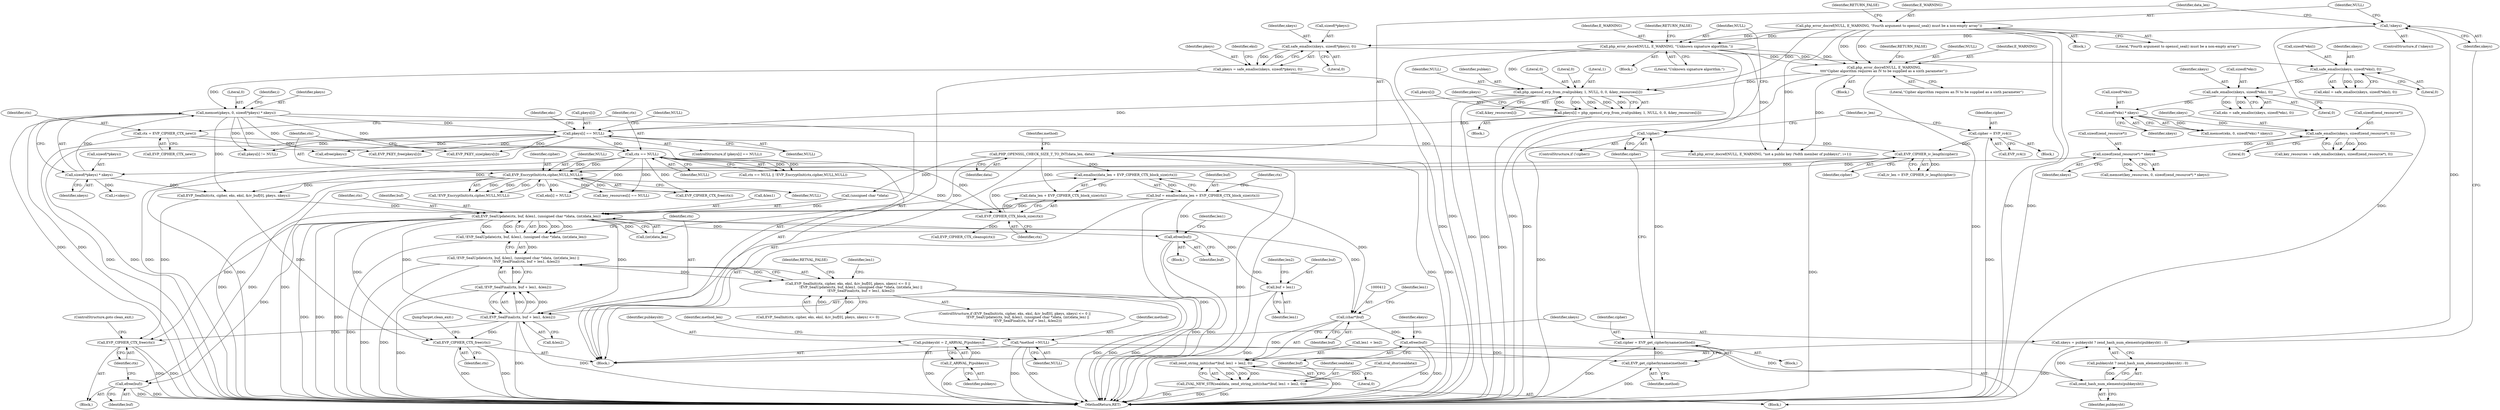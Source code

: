 digraph "0_php_73cabfedf519298e1a11192699f44d53c529315e@API" {
"1000349" [label="(Call,emalloc(data_len + EVP_CIPHER_CTX_block_size(ctx)))"];
"1000185" [label="(Call,PHP_OPENSSL_CHECK_SIZE_T_TO_INT(data_len, data))"];
"1000352" [label="(Call,EVP_CIPHER_CTX_block_size(ctx))"];
"1000333" [label="(Call,ctx == NULL)"];
"1000328" [label="(Call,ctx = EVP_CIPHER_CTX_new())"];
"1000299" [label="(Call,pkeys[i] == NULL)"];
"1000284" [label="(Call,pkeys[i] = php_openssl_evp_from_zval(pubkey, 1, NULL, 0, 0, &key_resources[i]))"];
"1000288" [label="(Call,php_openssl_evp_from_zval(pubkey, 1, NULL, 0, 0, &key_resources[i]))"];
"1000199" [label="(Call,php_error_docref(NULL, E_WARNING, \"Unknown signature algorithm.\"))"];
"1000180" [label="(Call,php_error_docref(NULL, E_WARNING, \"Fourth argument to openssl_seal() must be a non-empty array\"))"];
"1000221" [label="(Call,php_error_docref(NULL, E_WARNING,\n\t\t\t\t\"Cipher algorithm requires an IV to be supplied as a sixth parameter\"))"];
"1000272" [label="(Call,memset(pkeys, 0, sizeof(*pkeys) * nkeys))"];
"1000226" [label="(Call,pkeys = safe_emalloc(nkeys, sizeof(*pkeys), 0))"];
"1000228" [label="(Call,safe_emalloc(nkeys, sizeof(*pkeys), 0))"];
"1000177" [label="(Call,!nkeys)"];
"1000169" [label="(Call,nkeys = pubkeysht ? zend_hash_num_elements(pubkeysht) : 0)"];
"1000173" [label="(Call,zend_hash_num_elements(pubkeysht))"];
"1000165" [label="(Call,pubkeysht = Z_ARRVAL_P(pubkeys))"];
"1000167" [label="(Call,Z_ARRVAL_P(pubkeys))"];
"1000275" [label="(Call,sizeof(*pkeys) * nkeys)"];
"1000268" [label="(Call,sizeof(zend_resource*) * nkeys)"];
"1000260" [label="(Call,safe_emalloc(nkeys, sizeof(zend_resource*), 0))"];
"1000253" [label="(Call,sizeof(*eks) * nkeys)"];
"1000244" [label="(Call,safe_emalloc(nkeys, sizeof(*eks), 0))"];
"1000236" [label="(Call,safe_emalloc(nkeys, sizeof(*eksl), 0))"];
"1000337" [label="(Call,EVP_EncryptInit(ctx,cipher,NULL,NULL))"];
"1000211" [label="(Call,EVP_CIPHER_iv_length(cipher))"];
"1000206" [label="(Call,cipher = EVP_rc4())"];
"1000196" [label="(Call,!cipher)"];
"1000191" [label="(Call,cipher = EVP_get_cipherbyname(method))"];
"1000193" [label="(Call,EVP_get_cipherbyname(method))"];
"1000132" [label="(Call,*method =NULL)"];
"1000347" [label="(Call,buf = emalloc(data_len + EVP_CIPHER_CTX_block_size(ctx)))"];
"1000373" [label="(Call,EVP_SealUpdate(ctx, buf, &len1, (unsigned char *)data, (int)data_len))"];
"1000372" [label="(Call,!EVP_SealUpdate(ctx, buf, &len1, (unsigned char *)data, (int)data_len))"];
"1000371" [label="(Call,!EVP_SealUpdate(ctx, buf, &len1, (unsigned char *)data, (int)data_len) ||\n                        !EVP_SealFinal(ctx, buf + len1, &len2))"];
"1000357" [label="(Call,EVP_SealInit(ctx, cipher, eks, eksl, &iv_buf[0], pkeys, nkeys) <= 0 ||\n                        !EVP_SealUpdate(ctx, buf, &len1, (unsigned char *)data, (int)data_len) ||\n                        !EVP_SealFinal(ctx, buf + len1, &len2))"];
"1000385" [label="(Call,EVP_SealFinal(ctx, buf + len1, &len2))"];
"1000384" [label="(Call,!EVP_SealFinal(ctx, buf + len1, &len2))"];
"1000396" [label="(Call,EVP_CIPHER_CTX_free(ctx))"];
"1000488" [label="(Call,EVP_CIPHER_CTX_free(ctx))"];
"1000387" [label="(Call,buf + len1)"];
"1000394" [label="(Call,efree(buf))"];
"1000411" [label="(Call,(char*)buf)"];
"1000410" [label="(Call,zend_string_init((char*)buf, len1 + len2, 0))"];
"1000408" [label="(Call,ZVAL_NEW_STR(sealdata, zend_string_init((char*)buf, len1 + len2, 0)))"];
"1000418" [label="(Call,efree(buf))"];
"1000482" [label="(Call,efree(buf))"];
"1000457" [label="(Call,eks[i] = NULL)"];
"1000205" [label="(Block,)"];
"1000333" [label="(Call,ctx == NULL)"];
"1000195" [label="(ControlStructure,if (!cipher))"];
"1000227" [label="(Identifier,pkeys)"];
"1000316" [label="(Identifier,eks)"];
"1000185" [label="(Call,PHP_OPENSSL_CHECK_SIZE_T_TO_INT(data_len, data))"];
"1000387" [label="(Call,buf + len1)"];
"1000169" [label="(Call,nkeys = pubkeysht ? zend_hash_num_elements(pubkeysht) : 0)"];
"1000294" [label="(Call,&key_resources[i])"];
"1000320" [label="(Call,EVP_PKEY_size(pkeys[i]))"];
"1000373" [label="(Call,EVP_SealUpdate(ctx, buf, &len1, (unsigned char *)data, (int)data_len))"];
"1000328" [label="(Call,ctx = EVP_CIPHER_CTX_new())"];
"1000293" [label="(Literal,0)"];
"1000395" [label="(Identifier,buf)"];
"1000413" [label="(Identifier,buf)"];
"1000397" [label="(Identifier,ctx)"];
"1000354" [label="(Call,EVP_CIPHER_CTX_cleanup(ctx))"];
"1000357" [label="(Call,EVP_SealInit(ctx, cipher, eks, eksl, &iv_buf[0], pkeys, nkeys) <= 0 ||\n                        !EVP_SealUpdate(ctx, buf, &len1, (unsigned char *)data, (int)data_len) ||\n                        !EVP_SealFinal(ctx, buf + len1, &len2))"];
"1000284" [label="(Call,pkeys[i] = php_openssl_evp_from_zval(pubkey, 1, NULL, 0, 0, &key_resources[i]))"];
"1000535" [label="(MethodReturn,RET)"];
"1000186" [label="(Identifier,data_len)"];
"1000334" [label="(Identifier,ctx)"];
"1000177" [label="(Call,!nkeys)"];
"1000276" [label="(Call,sizeof(*pkeys))"];
"1000305" [label="(Call,php_error_docref(NULL, E_WARNING, \"not a public key (%dth member of pubkeys)\", i+1))"];
"1000272" [label="(Call,memset(pkeys, 0, sizeof(*pkeys) * nkeys))"];
"1000281" [label="(Identifier,i)"];
"1000374" [label="(Identifier,ctx)"];
"1000410" [label="(Call,zend_string_init((char*)buf, len1 + len2, 0))"];
"1000290" [label="(Literal,1)"];
"1000329" [label="(Identifier,ctx)"];
"1000386" [label="(Identifier,ctx)"];
"1000207" [label="(Identifier,cipher)"];
"1000392" [label="(Block,)"];
"1000291" [label="(Identifier,NULL)"];
"1000384" [label="(Call,!EVP_SealFinal(ctx, buf + len1, &len2))"];
"1000385" [label="(Call,EVP_SealFinal(ctx, buf + len1, &len2))"];
"1000273" [label="(Identifier,pkeys)"];
"1000350" [label="(Call,data_len + EVP_CIPHER_CTX_block_size(ctx))"];
"1000482" [label="(Call,efree(buf))"];
"1000375" [label="(Identifier,buf)"];
"1000191" [label="(Call,cipher = EVP_get_cipherbyname(method))"];
"1000481" [label="(Block,)"];
"1000167" [label="(Call,Z_ARRVAL_P(pubkeys))"];
"1000300" [label="(Call,pkeys[i])"];
"1000488" [label="(Call,EVP_CIPHER_CTX_free(ctx))"];
"1000371" [label="(Call,!EVP_SealUpdate(ctx, buf, &len1, (unsigned char *)data, (int)data_len) ||\n                        !EVP_SealFinal(ctx, buf + len1, &len2))"];
"1000336" [label="(Call,!EVP_EncryptInit(ctx,cipher,NULL,NULL))"];
"1000254" [label="(Call,sizeof(*eks))"];
"1000190" [label="(Block,)"];
"1000193" [label="(Call,EVP_get_cipherbyname(method))"];
"1000182" [label="(Identifier,E_WARNING)"];
"1000176" [label="(ControlStructure,if (!nkeys))"];
"1000203" [label="(Identifier,RETURN_FALSE)"];
"1000253" [label="(Call,sizeof(*eks) * nkeys)"];
"1000390" [label="(Call,&len2)"];
"1000236" [label="(Call,safe_emalloc(nkeys, sizeof(*eksl), 0))"];
"1000211" [label="(Call,EVP_CIPHER_iv_length(cipher))"];
"1000171" [label="(Call,pubkeysht ? zend_hash_num_elements(pubkeysht) : 0)"];
"1000225" [label="(Identifier,RETURN_FALSE)"];
"1000353" [label="(Identifier,ctx)"];
"1000187" [label="(Identifier,data)"];
"1000200" [label="(Identifier,NULL)"];
"1000299" [label="(Call,pkeys[i] == NULL)"];
"1000348" [label="(Identifier,buf)"];
"1000358" [label="(Call,EVP_SealInit(ctx, cipher, eks, eksl, &iv_buf[0], pkeys, nkeys) <= 0)"];
"1000285" [label="(Call,pkeys[i])"];
"1000288" [label="(Call,php_openssl_evp_from_zval(pubkey, 1, NULL, 0, 0, &key_resources[i]))"];
"1000337" [label="(Call,EVP_EncryptInit(ctx,cipher,NULL,NULL))"];
"1000250" [label="(Call,memset(eks, 0, sizeof(*eks) * nkeys))"];
"1000352" [label="(Call,EVP_CIPHER_CTX_block_size(ctx))"];
"1000238" [label="(Call,sizeof(*eksl))"];
"1000222" [label="(Identifier,NULL)"];
"1000221" [label="(Call,php_error_docref(NULL, E_WARNING,\n\t\t\t\t\"Cipher algorithm requires an IV to be supplied as a sixth parameter\"))"];
"1000165" [label="(Call,pubkeysht = Z_ARRVAL_P(pubkeys))"];
"1000341" [label="(Identifier,NULL)"];
"1000199" [label="(Call,php_error_docref(NULL, E_WARNING, \"Unknown signature algorithm.\"))"];
"1000359" [label="(Call,EVP_SealInit(ctx, cipher, eks, eksl, &iv_buf[0], pkeys, nkeys))"];
"1000393" [label="(Identifier,RETVAL_FALSE)"];
"1000194" [label="(Identifier,method)"];
"1000376" [label="(Call,&len1)"];
"1000417" [label="(Literal,0)"];
"1000415" [label="(Identifier,len1)"];
"1000197" [label="(Identifier,cipher)"];
"1000339" [label="(Identifier,cipher)"];
"1000168" [label="(Identifier,pubkeys)"];
"1000268" [label="(Call,sizeof(zend_resource*) * nkeys)"];
"1000306" [label="(Identifier,NULL)"];
"1000372" [label="(Call,!EVP_SealUpdate(ctx, buf, &len1, (unsigned char *)data, (int)data_len))"];
"1000274" [label="(Literal,0)"];
"1000414" [label="(Call,len1 + len2)"];
"1000234" [label="(Call,eksl = safe_emalloc(nkeys, sizeof(*eksl), 0))"];
"1000486" [label="(Identifier,len1)"];
"1000249" [label="(Literal,0)"];
"1000330" [label="(Call,EVP_CIPHER_CTX_new())"];
"1000402" [label="(Identifier,len1)"];
"1000508" [label="(Call,pkeys[i] != NULL)"];
"1000301" [label="(Identifier,pkeys)"];
"1000298" [label="(ControlStructure,if (pkeys[i] == NULL))"];
"1000226" [label="(Call,pkeys = safe_emalloc(nkeys, sizeof(*pkeys), 0))"];
"1000503" [label="(Call,key_resources[i] == NULL)"];
"1000170" [label="(Identifier,nkeys)"];
"1000233" [label="(Literal,0)"];
"1000206" [label="(Call,cipher = EVP_rc4())"];
"1000237" [label="(Identifier,nkeys)"];
"1000389" [label="(Identifier,len1)"];
"1000192" [label="(Identifier,cipher)"];
"1000241" [label="(Literal,0)"];
"1000257" [label="(Identifier,nkeys)"];
"1000209" [label="(Call,iv_len = EVP_CIPHER_iv_length(cipher))"];
"1000265" [label="(Call,memset(key_resources, 0, sizeof(zend_resource*) * nkeys))"];
"1000411" [label="(Call,(char*)buf)"];
"1000235" [label="(Identifier,eksl)"];
"1000408" [label="(Call,ZVAL_NEW_STR(sealdata, zend_string_init((char*)buf, len1 + len2, 0)))"];
"1000180" [label="(Call,php_error_docref(NULL, E_WARNING, \"Fourth argument to openssl_seal() must be a non-empty array\"))"];
"1000181" [label="(Identifier,NULL)"];
"1000262" [label="(Call,sizeof(zend_resource*))"];
"1000244" [label="(Call,safe_emalloc(nkeys, sizeof(*eks), 0))"];
"1000335" [label="(Identifier,NULL)"];
"1000137" [label="(Identifier,method_len)"];
"1000173" [label="(Call,zend_hash_num_elements(pubkeysht))"];
"1000356" [label="(ControlStructure,if (EVP_SealInit(ctx, cipher, eks, eksl, &iv_buf[0], pkeys, nkeys) <= 0 ||\n                        !EVP_SealUpdate(ctx, buf, &len1, (unsigned char *)data, (int)data_len) ||\n                        !EVP_SealFinal(ctx, buf + len1, &len2)))"];
"1000381" [label="(Call,(int)data_len)"];
"1000198" [label="(Block,)"];
"1000343" [label="(Call,EVP_CIPHER_CTX_free(ctx))"];
"1000495" [label="(Call,i<nkeys)"];
"1000105" [label="(Block,)"];
"1000230" [label="(Call,sizeof(*pkeys))"];
"1000338" [label="(Identifier,ctx)"];
"1000347" [label="(Call,buf = emalloc(data_len + EVP_CIPHER_CTX_block_size(ctx)))"];
"1000349" [label="(Call,emalloc(data_len + EVP_CIPHER_CTX_block_size(ctx)))"];
"1000490" [label="(JumpTarget,clean_exit:)"];
"1000210" [label="(Identifier,iv_len)"];
"1000391" [label="(Identifier,len2)"];
"1000279" [label="(Identifier,nkeys)"];
"1000421" [label="(Identifier,ekeys)"];
"1000531" [label="(Call,efree(pkeys))"];
"1000201" [label="(Identifier,E_WARNING)"];
"1000220" [label="(Block,)"];
"1000189" [label="(Identifier,method)"];
"1000269" [label="(Call,sizeof(zend_resource*))"];
"1000260" [label="(Call,safe_emalloc(nkeys, sizeof(zend_resource*), 0))"];
"1000228" [label="(Call,safe_emalloc(nkeys, sizeof(*pkeys), 0))"];
"1000246" [label="(Call,sizeof(*eks))"];
"1000245" [label="(Identifier,nkeys)"];
"1000261" [label="(Identifier,nkeys)"];
"1000340" [label="(Identifier,NULL)"];
"1000208" [label="(Call,EVP_rc4())"];
"1000275" [label="(Call,sizeof(*pkeys) * nkeys)"];
"1000229" [label="(Identifier,nkeys)"];
"1000489" [label="(Identifier,ctx)"];
"1000196" [label="(Call,!cipher)"];
"1000179" [label="(Block,)"];
"1000394" [label="(Call,efree(buf))"];
"1000409" [label="(Identifier,sealdata)"];
"1000224" [label="(Literal,\"Cipher algorithm requires an IV to be supplied as a sixth parameter\")"];
"1000271" [label="(Identifier,nkeys)"];
"1000174" [label="(Identifier,pubkeysht)"];
"1000398" [label="(ControlStructure,goto clean_exit;)"];
"1000483" [label="(Identifier,buf)"];
"1000166" [label="(Identifier,pubkeysht)"];
"1000419" [label="(Identifier,buf)"];
"1000202" [label="(Literal,\"Unknown signature algorithm.\")"];
"1000355" [label="(Identifier,ctx)"];
"1000406" [label="(Call,zval_dtor(sealdata))"];
"1000178" [label="(Identifier,nkeys)"];
"1000514" [label="(Call,EVP_PKEY_free(pkeys[i]))"];
"1000378" [label="(Call,(unsigned char *)data)"];
"1000405" [label="(Block,)"];
"1000388" [label="(Identifier,buf)"];
"1000242" [label="(Call,eks = safe_emalloc(nkeys, sizeof(*eks), 0))"];
"1000289" [label="(Identifier,pubkey)"];
"1000264" [label="(Literal,0)"];
"1000396" [label="(Call,EVP_CIPHER_CTX_free(ctx))"];
"1000258" [label="(Call,key_resources = safe_emalloc(nkeys, sizeof(zend_resource*), 0))"];
"1000132" [label="(Call,*method =NULL)"];
"1000212" [label="(Identifier,cipher)"];
"1000292" [label="(Literal,0)"];
"1000332" [label="(Call,ctx == NULL || !EVP_EncryptInit(ctx,cipher,NULL,NULL))"];
"1000303" [label="(Identifier,NULL)"];
"1000283" [label="(Block,)"];
"1000184" [label="(Identifier,RETURN_FALSE)"];
"1000133" [label="(Identifier,method)"];
"1000223" [label="(Identifier,E_WARNING)"];
"1000183" [label="(Literal,\"Fourth argument to openssl_seal() must be a non-empty array\")"];
"1000134" [label="(Identifier,NULL)"];
"1000418" [label="(Call,efree(buf))"];
"1000349" -> "1000347"  [label="AST: "];
"1000349" -> "1000350"  [label="CFG: "];
"1000350" -> "1000349"  [label="AST: "];
"1000347" -> "1000349"  [label="CFG: "];
"1000349" -> "1000535"  [label="DDG: "];
"1000349" -> "1000347"  [label="DDG: "];
"1000185" -> "1000349"  [label="DDG: "];
"1000352" -> "1000349"  [label="DDG: "];
"1000185" -> "1000105"  [label="AST: "];
"1000185" -> "1000187"  [label="CFG: "];
"1000186" -> "1000185"  [label="AST: "];
"1000187" -> "1000185"  [label="AST: "];
"1000189" -> "1000185"  [label="CFG: "];
"1000185" -> "1000535"  [label="DDG: "];
"1000185" -> "1000535"  [label="DDG: "];
"1000185" -> "1000535"  [label="DDG: "];
"1000185" -> "1000350"  [label="DDG: "];
"1000185" -> "1000378"  [label="DDG: "];
"1000185" -> "1000381"  [label="DDG: "];
"1000352" -> "1000350"  [label="AST: "];
"1000352" -> "1000353"  [label="CFG: "];
"1000353" -> "1000352"  [label="AST: "];
"1000350" -> "1000352"  [label="CFG: "];
"1000352" -> "1000350"  [label="DDG: "];
"1000333" -> "1000352"  [label="DDG: "];
"1000337" -> "1000352"  [label="DDG: "];
"1000352" -> "1000354"  [label="DDG: "];
"1000333" -> "1000332"  [label="AST: "];
"1000333" -> "1000335"  [label="CFG: "];
"1000334" -> "1000333"  [label="AST: "];
"1000335" -> "1000333"  [label="AST: "];
"1000338" -> "1000333"  [label="CFG: "];
"1000332" -> "1000333"  [label="CFG: "];
"1000333" -> "1000535"  [label="DDG: "];
"1000333" -> "1000332"  [label="DDG: "];
"1000333" -> "1000332"  [label="DDG: "];
"1000328" -> "1000333"  [label="DDG: "];
"1000299" -> "1000333"  [label="DDG: "];
"1000333" -> "1000337"  [label="DDG: "];
"1000333" -> "1000337"  [label="DDG: "];
"1000333" -> "1000343"  [label="DDG: "];
"1000333" -> "1000457"  [label="DDG: "];
"1000333" -> "1000503"  [label="DDG: "];
"1000328" -> "1000105"  [label="AST: "];
"1000328" -> "1000330"  [label="CFG: "];
"1000329" -> "1000328"  [label="AST: "];
"1000330" -> "1000328"  [label="AST: "];
"1000334" -> "1000328"  [label="CFG: "];
"1000328" -> "1000535"  [label="DDG: "];
"1000299" -> "1000298"  [label="AST: "];
"1000299" -> "1000303"  [label="CFG: "];
"1000300" -> "1000299"  [label="AST: "];
"1000303" -> "1000299"  [label="AST: "];
"1000306" -> "1000299"  [label="CFG: "];
"1000316" -> "1000299"  [label="CFG: "];
"1000299" -> "1000535"  [label="DDG: "];
"1000299" -> "1000535"  [label="DDG: "];
"1000284" -> "1000299"  [label="DDG: "];
"1000272" -> "1000299"  [label="DDG: "];
"1000288" -> "1000299"  [label="DDG: "];
"1000299" -> "1000305"  [label="DDG: "];
"1000299" -> "1000320"  [label="DDG: "];
"1000299" -> "1000508"  [label="DDG: "];
"1000299" -> "1000514"  [label="DDG: "];
"1000299" -> "1000531"  [label="DDG: "];
"1000284" -> "1000283"  [label="AST: "];
"1000284" -> "1000288"  [label="CFG: "];
"1000285" -> "1000284"  [label="AST: "];
"1000288" -> "1000284"  [label="AST: "];
"1000301" -> "1000284"  [label="CFG: "];
"1000284" -> "1000535"  [label="DDG: "];
"1000288" -> "1000284"  [label="DDG: "];
"1000288" -> "1000284"  [label="DDG: "];
"1000288" -> "1000284"  [label="DDG: "];
"1000288" -> "1000284"  [label="DDG: "];
"1000288" -> "1000284"  [label="DDG: "];
"1000288" -> "1000294"  [label="CFG: "];
"1000289" -> "1000288"  [label="AST: "];
"1000290" -> "1000288"  [label="AST: "];
"1000291" -> "1000288"  [label="AST: "];
"1000292" -> "1000288"  [label="AST: "];
"1000293" -> "1000288"  [label="AST: "];
"1000294" -> "1000288"  [label="AST: "];
"1000288" -> "1000535"  [label="DDG: "];
"1000288" -> "1000535"  [label="DDG: "];
"1000199" -> "1000288"  [label="DDG: "];
"1000180" -> "1000288"  [label="DDG: "];
"1000221" -> "1000288"  [label="DDG: "];
"1000199" -> "1000198"  [label="AST: "];
"1000199" -> "1000202"  [label="CFG: "];
"1000200" -> "1000199"  [label="AST: "];
"1000201" -> "1000199"  [label="AST: "];
"1000202" -> "1000199"  [label="AST: "];
"1000203" -> "1000199"  [label="CFG: "];
"1000199" -> "1000535"  [label="DDG: "];
"1000199" -> "1000535"  [label="DDG: "];
"1000180" -> "1000199"  [label="DDG: "];
"1000180" -> "1000199"  [label="DDG: "];
"1000199" -> "1000221"  [label="DDG: "];
"1000199" -> "1000221"  [label="DDG: "];
"1000199" -> "1000305"  [label="DDG: "];
"1000180" -> "1000179"  [label="AST: "];
"1000180" -> "1000183"  [label="CFG: "];
"1000181" -> "1000180"  [label="AST: "];
"1000182" -> "1000180"  [label="AST: "];
"1000183" -> "1000180"  [label="AST: "];
"1000184" -> "1000180"  [label="CFG: "];
"1000180" -> "1000535"  [label="DDG: "];
"1000180" -> "1000535"  [label="DDG: "];
"1000180" -> "1000221"  [label="DDG: "];
"1000180" -> "1000221"  [label="DDG: "];
"1000180" -> "1000305"  [label="DDG: "];
"1000221" -> "1000220"  [label="AST: "];
"1000221" -> "1000224"  [label="CFG: "];
"1000222" -> "1000221"  [label="AST: "];
"1000223" -> "1000221"  [label="AST: "];
"1000224" -> "1000221"  [label="AST: "];
"1000225" -> "1000221"  [label="CFG: "];
"1000221" -> "1000535"  [label="DDG: "];
"1000221" -> "1000535"  [label="DDG: "];
"1000221" -> "1000305"  [label="DDG: "];
"1000272" -> "1000105"  [label="AST: "];
"1000272" -> "1000275"  [label="CFG: "];
"1000273" -> "1000272"  [label="AST: "];
"1000274" -> "1000272"  [label="AST: "];
"1000275" -> "1000272"  [label="AST: "];
"1000281" -> "1000272"  [label="CFG: "];
"1000272" -> "1000535"  [label="DDG: "];
"1000272" -> "1000535"  [label="DDG: "];
"1000226" -> "1000272"  [label="DDG: "];
"1000275" -> "1000272"  [label="DDG: "];
"1000272" -> "1000320"  [label="DDG: "];
"1000272" -> "1000359"  [label="DDG: "];
"1000272" -> "1000508"  [label="DDG: "];
"1000272" -> "1000514"  [label="DDG: "];
"1000272" -> "1000531"  [label="DDG: "];
"1000226" -> "1000105"  [label="AST: "];
"1000226" -> "1000228"  [label="CFG: "];
"1000227" -> "1000226"  [label="AST: "];
"1000228" -> "1000226"  [label="AST: "];
"1000235" -> "1000226"  [label="CFG: "];
"1000226" -> "1000535"  [label="DDG: "];
"1000228" -> "1000226"  [label="DDG: "];
"1000228" -> "1000226"  [label="DDG: "];
"1000228" -> "1000233"  [label="CFG: "];
"1000229" -> "1000228"  [label="AST: "];
"1000230" -> "1000228"  [label="AST: "];
"1000233" -> "1000228"  [label="AST: "];
"1000177" -> "1000228"  [label="DDG: "];
"1000228" -> "1000236"  [label="DDG: "];
"1000177" -> "1000176"  [label="AST: "];
"1000177" -> "1000178"  [label="CFG: "];
"1000178" -> "1000177"  [label="AST: "];
"1000181" -> "1000177"  [label="CFG: "];
"1000186" -> "1000177"  [label="CFG: "];
"1000177" -> "1000535"  [label="DDG: "];
"1000169" -> "1000177"  [label="DDG: "];
"1000169" -> "1000105"  [label="AST: "];
"1000169" -> "1000171"  [label="CFG: "];
"1000170" -> "1000169"  [label="AST: "];
"1000171" -> "1000169"  [label="AST: "];
"1000178" -> "1000169"  [label="CFG: "];
"1000169" -> "1000535"  [label="DDG: "];
"1000173" -> "1000169"  [label="DDG: "];
"1000173" -> "1000171"  [label="AST: "];
"1000173" -> "1000174"  [label="CFG: "];
"1000174" -> "1000173"  [label="AST: "];
"1000171" -> "1000173"  [label="CFG: "];
"1000173" -> "1000171"  [label="DDG: "];
"1000165" -> "1000173"  [label="DDG: "];
"1000165" -> "1000105"  [label="AST: "];
"1000165" -> "1000167"  [label="CFG: "];
"1000166" -> "1000165"  [label="AST: "];
"1000167" -> "1000165"  [label="AST: "];
"1000170" -> "1000165"  [label="CFG: "];
"1000165" -> "1000535"  [label="DDG: "];
"1000167" -> "1000165"  [label="DDG: "];
"1000167" -> "1000168"  [label="CFG: "];
"1000168" -> "1000167"  [label="AST: "];
"1000167" -> "1000535"  [label="DDG: "];
"1000275" -> "1000279"  [label="CFG: "];
"1000276" -> "1000275"  [label="AST: "];
"1000279" -> "1000275"  [label="AST: "];
"1000268" -> "1000275"  [label="DDG: "];
"1000275" -> "1000359"  [label="DDG: "];
"1000275" -> "1000495"  [label="DDG: "];
"1000268" -> "1000265"  [label="AST: "];
"1000268" -> "1000271"  [label="CFG: "];
"1000269" -> "1000268"  [label="AST: "];
"1000271" -> "1000268"  [label="AST: "];
"1000265" -> "1000268"  [label="CFG: "];
"1000268" -> "1000265"  [label="DDG: "];
"1000260" -> "1000268"  [label="DDG: "];
"1000260" -> "1000258"  [label="AST: "];
"1000260" -> "1000264"  [label="CFG: "];
"1000261" -> "1000260"  [label="AST: "];
"1000262" -> "1000260"  [label="AST: "];
"1000264" -> "1000260"  [label="AST: "];
"1000258" -> "1000260"  [label="CFG: "];
"1000260" -> "1000258"  [label="DDG: "];
"1000260" -> "1000258"  [label="DDG: "];
"1000253" -> "1000260"  [label="DDG: "];
"1000253" -> "1000250"  [label="AST: "];
"1000253" -> "1000257"  [label="CFG: "];
"1000254" -> "1000253"  [label="AST: "];
"1000257" -> "1000253"  [label="AST: "];
"1000250" -> "1000253"  [label="CFG: "];
"1000253" -> "1000250"  [label="DDG: "];
"1000244" -> "1000253"  [label="DDG: "];
"1000244" -> "1000242"  [label="AST: "];
"1000244" -> "1000249"  [label="CFG: "];
"1000245" -> "1000244"  [label="AST: "];
"1000246" -> "1000244"  [label="AST: "];
"1000249" -> "1000244"  [label="AST: "];
"1000242" -> "1000244"  [label="CFG: "];
"1000244" -> "1000242"  [label="DDG: "];
"1000244" -> "1000242"  [label="DDG: "];
"1000236" -> "1000244"  [label="DDG: "];
"1000236" -> "1000234"  [label="AST: "];
"1000236" -> "1000241"  [label="CFG: "];
"1000237" -> "1000236"  [label="AST: "];
"1000238" -> "1000236"  [label="AST: "];
"1000241" -> "1000236"  [label="AST: "];
"1000234" -> "1000236"  [label="CFG: "];
"1000236" -> "1000234"  [label="DDG: "];
"1000236" -> "1000234"  [label="DDG: "];
"1000337" -> "1000336"  [label="AST: "];
"1000337" -> "1000341"  [label="CFG: "];
"1000338" -> "1000337"  [label="AST: "];
"1000339" -> "1000337"  [label="AST: "];
"1000340" -> "1000337"  [label="AST: "];
"1000341" -> "1000337"  [label="AST: "];
"1000336" -> "1000337"  [label="CFG: "];
"1000337" -> "1000535"  [label="DDG: "];
"1000337" -> "1000535"  [label="DDG: "];
"1000337" -> "1000336"  [label="DDG: "];
"1000337" -> "1000336"  [label="DDG: "];
"1000337" -> "1000336"  [label="DDG: "];
"1000211" -> "1000337"  [label="DDG: "];
"1000337" -> "1000343"  [label="DDG: "];
"1000337" -> "1000359"  [label="DDG: "];
"1000337" -> "1000457"  [label="DDG: "];
"1000337" -> "1000503"  [label="DDG: "];
"1000211" -> "1000209"  [label="AST: "];
"1000211" -> "1000212"  [label="CFG: "];
"1000212" -> "1000211"  [label="AST: "];
"1000209" -> "1000211"  [label="CFG: "];
"1000211" -> "1000535"  [label="DDG: "];
"1000211" -> "1000209"  [label="DDG: "];
"1000206" -> "1000211"  [label="DDG: "];
"1000196" -> "1000211"  [label="DDG: "];
"1000211" -> "1000359"  [label="DDG: "];
"1000206" -> "1000205"  [label="AST: "];
"1000206" -> "1000208"  [label="CFG: "];
"1000207" -> "1000206"  [label="AST: "];
"1000208" -> "1000206"  [label="AST: "];
"1000210" -> "1000206"  [label="CFG: "];
"1000206" -> "1000535"  [label="DDG: "];
"1000196" -> "1000195"  [label="AST: "];
"1000196" -> "1000197"  [label="CFG: "];
"1000197" -> "1000196"  [label="AST: "];
"1000200" -> "1000196"  [label="CFG: "];
"1000210" -> "1000196"  [label="CFG: "];
"1000196" -> "1000535"  [label="DDG: "];
"1000191" -> "1000196"  [label="DDG: "];
"1000191" -> "1000190"  [label="AST: "];
"1000191" -> "1000193"  [label="CFG: "];
"1000192" -> "1000191"  [label="AST: "];
"1000193" -> "1000191"  [label="AST: "];
"1000197" -> "1000191"  [label="CFG: "];
"1000191" -> "1000535"  [label="DDG: "];
"1000193" -> "1000191"  [label="DDG: "];
"1000193" -> "1000194"  [label="CFG: "];
"1000194" -> "1000193"  [label="AST: "];
"1000193" -> "1000535"  [label="DDG: "];
"1000132" -> "1000193"  [label="DDG: "];
"1000132" -> "1000105"  [label="AST: "];
"1000132" -> "1000134"  [label="CFG: "];
"1000133" -> "1000132"  [label="AST: "];
"1000134" -> "1000132"  [label="AST: "];
"1000137" -> "1000132"  [label="CFG: "];
"1000132" -> "1000535"  [label="DDG: "];
"1000132" -> "1000535"  [label="DDG: "];
"1000347" -> "1000105"  [label="AST: "];
"1000348" -> "1000347"  [label="AST: "];
"1000355" -> "1000347"  [label="CFG: "];
"1000347" -> "1000535"  [label="DDG: "];
"1000347" -> "1000373"  [label="DDG: "];
"1000347" -> "1000394"  [label="DDG: "];
"1000347" -> "1000411"  [label="DDG: "];
"1000347" -> "1000482"  [label="DDG: "];
"1000373" -> "1000372"  [label="AST: "];
"1000373" -> "1000381"  [label="CFG: "];
"1000374" -> "1000373"  [label="AST: "];
"1000375" -> "1000373"  [label="AST: "];
"1000376" -> "1000373"  [label="AST: "];
"1000378" -> "1000373"  [label="AST: "];
"1000381" -> "1000373"  [label="AST: "];
"1000372" -> "1000373"  [label="CFG: "];
"1000373" -> "1000535"  [label="DDG: "];
"1000373" -> "1000535"  [label="DDG: "];
"1000373" -> "1000535"  [label="DDG: "];
"1000373" -> "1000372"  [label="DDG: "];
"1000373" -> "1000372"  [label="DDG: "];
"1000373" -> "1000372"  [label="DDG: "];
"1000373" -> "1000372"  [label="DDG: "];
"1000373" -> "1000372"  [label="DDG: "];
"1000359" -> "1000373"  [label="DDG: "];
"1000378" -> "1000373"  [label="DDG: "];
"1000381" -> "1000373"  [label="DDG: "];
"1000373" -> "1000385"  [label="DDG: "];
"1000373" -> "1000385"  [label="DDG: "];
"1000373" -> "1000387"  [label="DDG: "];
"1000373" -> "1000394"  [label="DDG: "];
"1000373" -> "1000396"  [label="DDG: "];
"1000373" -> "1000411"  [label="DDG: "];
"1000373" -> "1000482"  [label="DDG: "];
"1000373" -> "1000488"  [label="DDG: "];
"1000372" -> "1000371"  [label="AST: "];
"1000386" -> "1000372"  [label="CFG: "];
"1000371" -> "1000372"  [label="CFG: "];
"1000372" -> "1000535"  [label="DDG: "];
"1000372" -> "1000371"  [label="DDG: "];
"1000371" -> "1000357"  [label="AST: "];
"1000371" -> "1000384"  [label="CFG: "];
"1000384" -> "1000371"  [label="AST: "];
"1000357" -> "1000371"  [label="CFG: "];
"1000371" -> "1000535"  [label="DDG: "];
"1000371" -> "1000535"  [label="DDG: "];
"1000371" -> "1000357"  [label="DDG: "];
"1000371" -> "1000357"  [label="DDG: "];
"1000384" -> "1000371"  [label="DDG: "];
"1000357" -> "1000356"  [label="AST: "];
"1000357" -> "1000358"  [label="CFG: "];
"1000358" -> "1000357"  [label="AST: "];
"1000393" -> "1000357"  [label="CFG: "];
"1000402" -> "1000357"  [label="CFG: "];
"1000357" -> "1000535"  [label="DDG: "];
"1000357" -> "1000535"  [label="DDG: "];
"1000357" -> "1000535"  [label="DDG: "];
"1000358" -> "1000357"  [label="DDG: "];
"1000358" -> "1000357"  [label="DDG: "];
"1000385" -> "1000384"  [label="AST: "];
"1000385" -> "1000390"  [label="CFG: "];
"1000386" -> "1000385"  [label="AST: "];
"1000387" -> "1000385"  [label="AST: "];
"1000390" -> "1000385"  [label="AST: "];
"1000384" -> "1000385"  [label="CFG: "];
"1000385" -> "1000535"  [label="DDG: "];
"1000385" -> "1000535"  [label="DDG: "];
"1000385" -> "1000384"  [label="DDG: "];
"1000385" -> "1000384"  [label="DDG: "];
"1000385" -> "1000384"  [label="DDG: "];
"1000385" -> "1000396"  [label="DDG: "];
"1000385" -> "1000488"  [label="DDG: "];
"1000384" -> "1000535"  [label="DDG: "];
"1000396" -> "1000392"  [label="AST: "];
"1000396" -> "1000397"  [label="CFG: "];
"1000397" -> "1000396"  [label="AST: "];
"1000398" -> "1000396"  [label="CFG: "];
"1000396" -> "1000535"  [label="DDG: "];
"1000396" -> "1000535"  [label="DDG: "];
"1000359" -> "1000396"  [label="DDG: "];
"1000488" -> "1000105"  [label="AST: "];
"1000488" -> "1000489"  [label="CFG: "];
"1000489" -> "1000488"  [label="AST: "];
"1000490" -> "1000488"  [label="CFG: "];
"1000488" -> "1000535"  [label="DDG: "];
"1000488" -> "1000535"  [label="DDG: "];
"1000359" -> "1000488"  [label="DDG: "];
"1000387" -> "1000389"  [label="CFG: "];
"1000388" -> "1000387"  [label="AST: "];
"1000389" -> "1000387"  [label="AST: "];
"1000391" -> "1000387"  [label="CFG: "];
"1000387" -> "1000535"  [label="DDG: "];
"1000394" -> "1000392"  [label="AST: "];
"1000394" -> "1000395"  [label="CFG: "];
"1000395" -> "1000394"  [label="AST: "];
"1000397" -> "1000394"  [label="CFG: "];
"1000394" -> "1000535"  [label="DDG: "];
"1000394" -> "1000535"  [label="DDG: "];
"1000411" -> "1000410"  [label="AST: "];
"1000411" -> "1000413"  [label="CFG: "];
"1000412" -> "1000411"  [label="AST: "];
"1000413" -> "1000411"  [label="AST: "];
"1000415" -> "1000411"  [label="CFG: "];
"1000411" -> "1000410"  [label="DDG: "];
"1000411" -> "1000418"  [label="DDG: "];
"1000410" -> "1000408"  [label="AST: "];
"1000410" -> "1000417"  [label="CFG: "];
"1000414" -> "1000410"  [label="AST: "];
"1000417" -> "1000410"  [label="AST: "];
"1000408" -> "1000410"  [label="CFG: "];
"1000410" -> "1000535"  [label="DDG: "];
"1000410" -> "1000408"  [label="DDG: "];
"1000410" -> "1000408"  [label="DDG: "];
"1000410" -> "1000408"  [label="DDG: "];
"1000408" -> "1000405"  [label="AST: "];
"1000409" -> "1000408"  [label="AST: "];
"1000419" -> "1000408"  [label="CFG: "];
"1000408" -> "1000535"  [label="DDG: "];
"1000408" -> "1000535"  [label="DDG: "];
"1000408" -> "1000535"  [label="DDG: "];
"1000406" -> "1000408"  [label="DDG: "];
"1000418" -> "1000405"  [label="AST: "];
"1000418" -> "1000419"  [label="CFG: "];
"1000419" -> "1000418"  [label="AST: "];
"1000421" -> "1000418"  [label="CFG: "];
"1000418" -> "1000535"  [label="DDG: "];
"1000418" -> "1000535"  [label="DDG: "];
"1000482" -> "1000481"  [label="AST: "];
"1000482" -> "1000483"  [label="CFG: "];
"1000483" -> "1000482"  [label="AST: "];
"1000486" -> "1000482"  [label="CFG: "];
"1000482" -> "1000535"  [label="DDG: "];
"1000482" -> "1000535"  [label="DDG: "];
}
